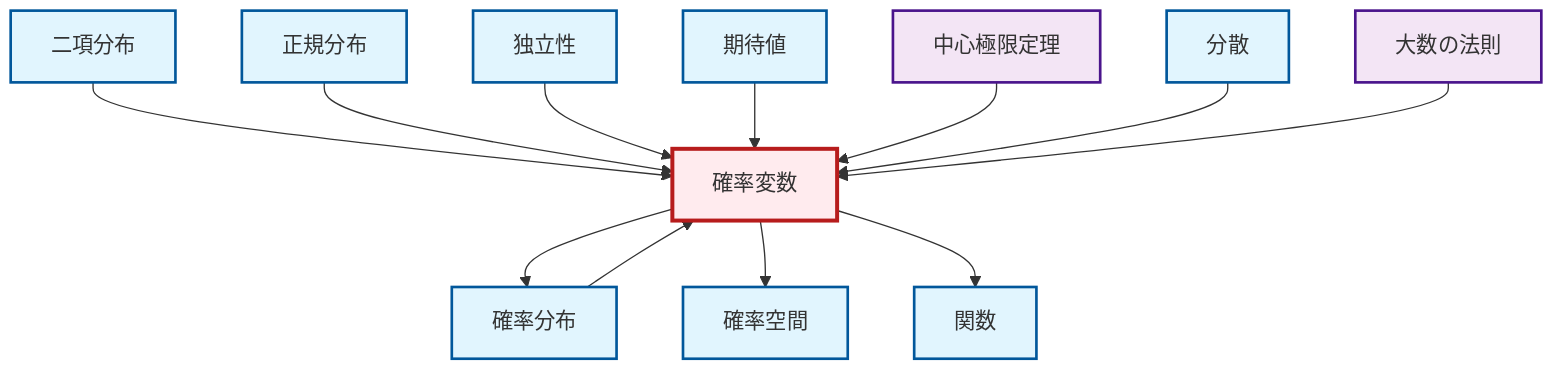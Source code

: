 graph TD
    classDef definition fill:#e1f5fe,stroke:#01579b,stroke-width:2px
    classDef theorem fill:#f3e5f5,stroke:#4a148c,stroke-width:2px
    classDef axiom fill:#fff3e0,stroke:#e65100,stroke-width:2px
    classDef example fill:#e8f5e9,stroke:#1b5e20,stroke-width:2px
    classDef current fill:#ffebee,stroke:#b71c1c,stroke-width:3px
    def-probability-space["確率空間"]:::definition
    def-independence["独立性"]:::definition
    def-random-variable["確率変数"]:::definition
    thm-law-of-large-numbers["大数の法則"]:::theorem
    def-function["関数"]:::definition
    def-binomial-distribution["二項分布"]:::definition
    def-normal-distribution["正規分布"]:::definition
    def-variance["分散"]:::definition
    thm-central-limit["中心極限定理"]:::theorem
    def-expectation["期待値"]:::definition
    def-probability-distribution["確率分布"]:::definition
    def-binomial-distribution --> def-random-variable
    def-normal-distribution --> def-random-variable
    def-independence --> def-random-variable
    def-random-variable --> def-probability-distribution
    def-expectation --> def-random-variable
    thm-central-limit --> def-random-variable
    def-variance --> def-random-variable
    thm-law-of-large-numbers --> def-random-variable
    def-random-variable --> def-probability-space
    def-probability-distribution --> def-random-variable
    def-random-variable --> def-function
    class def-random-variable current